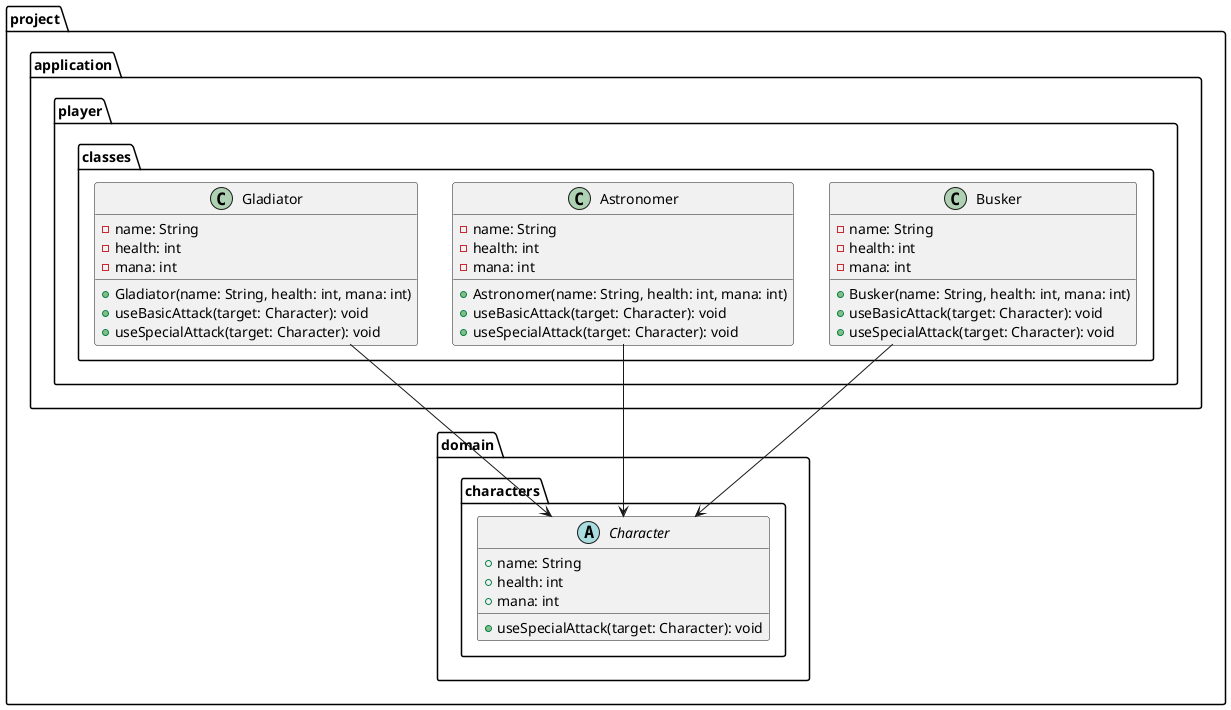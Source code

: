 @startuml

package project.application.player.classes {
  class Busker {
    - name: String
    - health: int
    - mana: int
    + Busker(name: String, health: int, mana: int)
    + useBasicAttack(target: Character): void
    + useSpecialAttack(target: Character): void
  }

  class Astronomer {
    - name: String
    - health: int
    - mana: int
    + Astronomer(name: String, health: int, mana: int)
    + useBasicAttack(target: Character): void
    + useSpecialAttack(target: Character): void
  }

  class Gladiator {
    - name: String
    - health: int
    - mana: int
    + Gladiator(name: String, health: int, mana: int)
    + useBasicAttack(target: Character): void
    + useSpecialAttack(target: Character): void
  }
}

package project.domain.characters {
  abstract class Character {
    + name: String
    + health: int
    + mana: int
    + useSpecialAttack(target: Character): void
  }
}

Busker --> Character
Astronomer --> Character
Gladiator --> Character

@enduml
